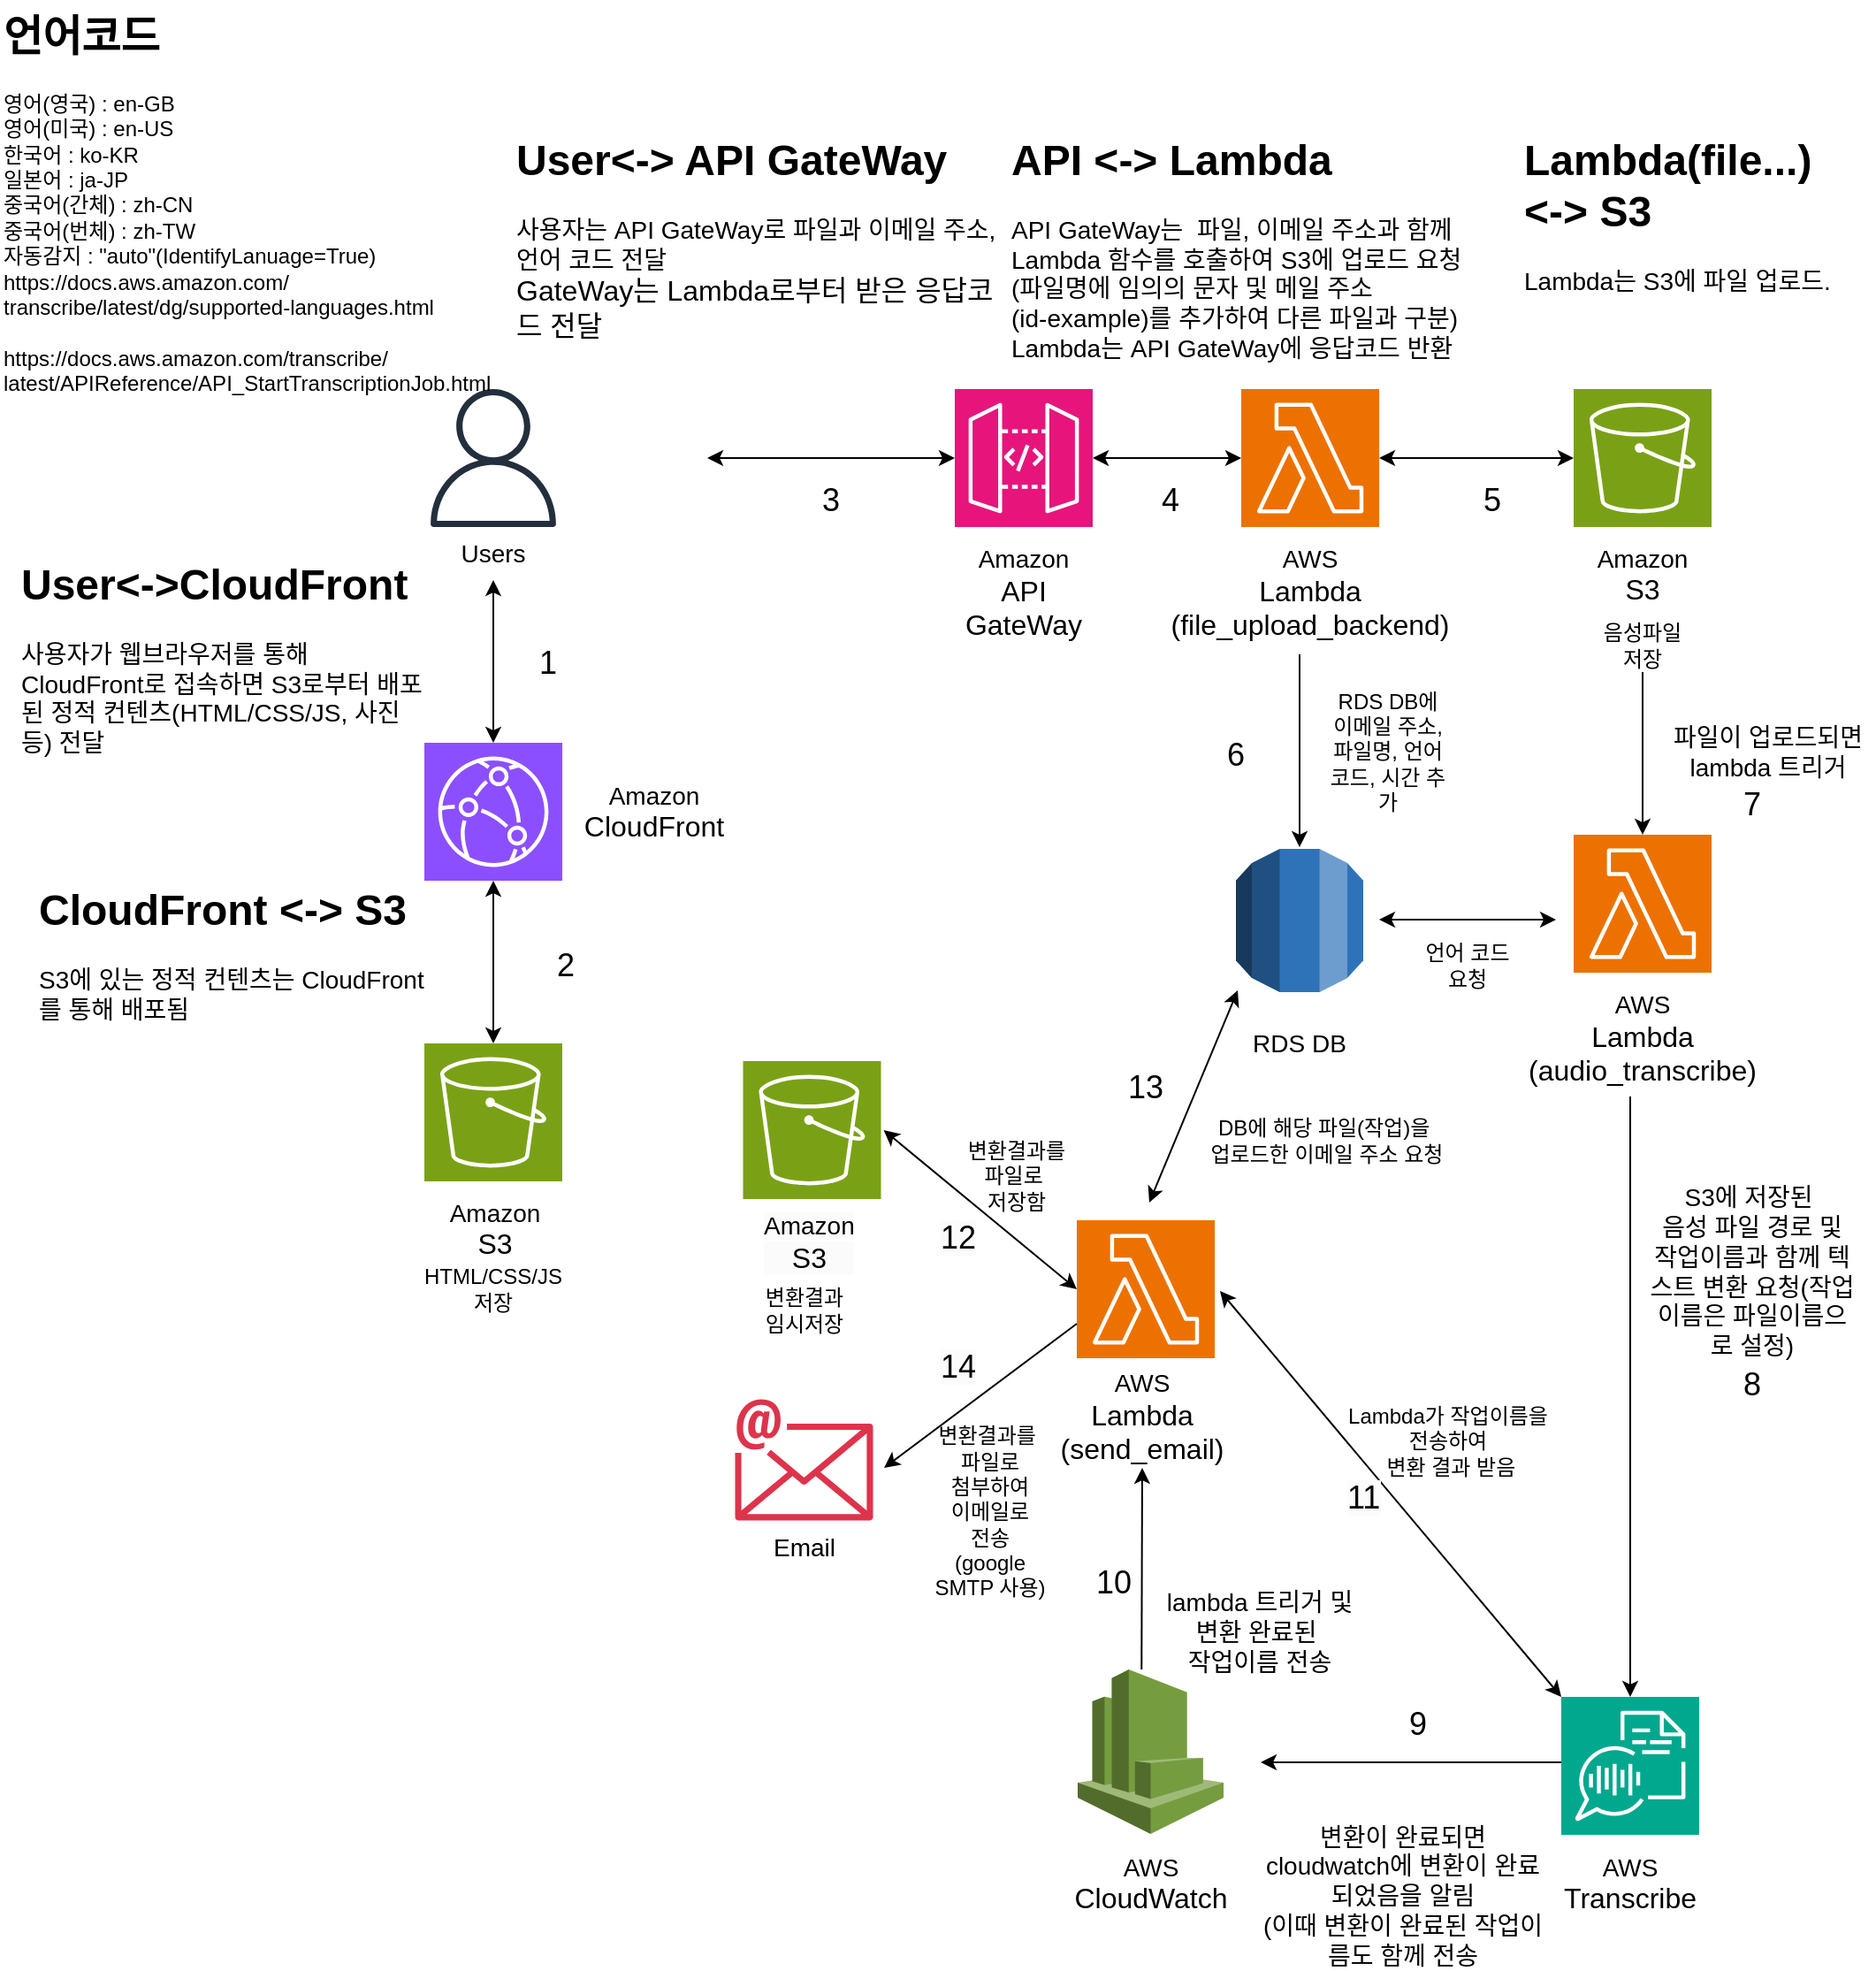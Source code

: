 <mxfile version="24.2.5" type="device">
  <diagram id="z8wLChDq7ZPtU9NFatnJ" name="페이지-1">
    <mxGraphModel dx="1091" dy="646" grid="1" gridSize="10" guides="1" tooltips="1" connect="1" arrows="1" fold="1" page="1" pageScale="1" pageWidth="1654" pageHeight="1169" math="0" shadow="0">
      <root>
        <mxCell id="0" />
        <mxCell id="1" parent="0" />
        <mxCell id="VQm-4jvtL0pOiQDvtHnD-1" value="" style="sketch=0;outlineConnect=0;fontColor=#232F3E;gradientColor=none;fillColor=#232F3D;strokeColor=none;dashed=0;verticalLabelPosition=bottom;verticalAlign=top;align=center;html=1;fontSize=12;fontStyle=0;aspect=fixed;pointerEvents=1;shape=mxgraph.aws4.user;" parent="1" vertex="1">
          <mxGeometry x="240" y="220" width="78" height="78" as="geometry" />
        </mxCell>
        <mxCell id="VQm-4jvtL0pOiQDvtHnD-2" value="" style="sketch=0;points=[[0,0,0],[0.25,0,0],[0.5,0,0],[0.75,0,0],[1,0,0],[0,1,0],[0.25,1,0],[0.5,1,0],[0.75,1,0],[1,1,0],[0,0.25,0],[0,0.5,0],[0,0.75,0],[1,0.25,0],[1,0.5,0],[1,0.75,0]];outlineConnect=0;fontColor=#232F3E;fillColor=#8C4FFF;strokeColor=#ffffff;dashed=0;verticalLabelPosition=bottom;verticalAlign=top;align=center;html=1;fontSize=12;fontStyle=0;aspect=fixed;shape=mxgraph.aws4.resourceIcon;resIcon=mxgraph.aws4.cloudfront;" parent="1" vertex="1">
          <mxGeometry x="240" y="420" width="78" height="78" as="geometry" />
        </mxCell>
        <mxCell id="VQm-4jvtL0pOiQDvtHnD-4" value="" style="sketch=0;points=[[0,0,0],[0.25,0,0],[0.5,0,0],[0.75,0,0],[1,0,0],[0,1,0],[0.25,1,0],[0.5,1,0],[0.75,1,0],[1,1,0],[0,0.25,0],[0,0.5,0],[0,0.75,0],[1,0.25,0],[1,0.5,0],[1,0.75,0]];outlineConnect=0;fontColor=#232F3E;fillColor=#ED7100;strokeColor=#ffffff;dashed=0;verticalLabelPosition=bottom;verticalAlign=top;align=center;html=1;fontSize=12;fontStyle=0;aspect=fixed;shape=mxgraph.aws4.resourceIcon;resIcon=mxgraph.aws4.lambda;" parent="1" vertex="1">
          <mxGeometry x="702" y="220" width="78" height="78" as="geometry" />
        </mxCell>
        <mxCell id="VQm-4jvtL0pOiQDvtHnD-5" value="" style="sketch=0;points=[[0,0,0],[0.25,0,0],[0.5,0,0],[0.75,0,0],[1,0,0],[0,1,0],[0.25,1,0],[0.5,1,0],[0.75,1,0],[1,1,0],[0,0.25,0],[0,0.5,0],[0,0.75,0],[1,0.25,0],[1,0.5,0],[1,0.75,0]];outlineConnect=0;fontColor=#232F3E;fillColor=#E7157B;strokeColor=#ffffff;dashed=0;verticalLabelPosition=bottom;verticalAlign=top;align=center;html=1;fontSize=12;fontStyle=0;aspect=fixed;shape=mxgraph.aws4.resourceIcon;resIcon=mxgraph.aws4.api_gateway;" parent="1" vertex="1">
          <mxGeometry x="540" y="220" width="78" height="78" as="geometry" />
        </mxCell>
        <mxCell id="VQm-4jvtL0pOiQDvtHnD-14" value="" style="sketch=0;points=[[0,0,0],[0.25,0,0],[0.5,0,0],[0.75,0,0],[1,0,0],[0,1,0],[0.25,1,0],[0.5,1,0],[0.75,1,0],[1,1,0],[0,0.25,0],[0,0.5,0],[0,0.75,0],[1,0.25,0],[1,0.5,0],[1,0.75,0]];outlineConnect=0;fontColor=#232F3E;fillColor=#7AA116;strokeColor=#ffffff;dashed=0;verticalLabelPosition=bottom;verticalAlign=top;align=center;html=1;fontSize=12;fontStyle=0;aspect=fixed;shape=mxgraph.aws4.resourceIcon;resIcon=mxgraph.aws4.s3;" parent="1" vertex="1">
          <mxGeometry x="240" y="590" width="78" height="78" as="geometry" />
        </mxCell>
        <mxCell id="VQm-4jvtL0pOiQDvtHnD-17" value="&lt;font style=&quot;font-size: 14px;&quot;&gt;Amazon&lt;/font&gt;&lt;div&gt;&lt;font size=&quot;3&quot;&gt;CloudFront&lt;/font&gt;&lt;/div&gt;" style="text;html=1;align=center;verticalAlign=middle;whiteSpace=wrap;rounded=0;" parent="1" vertex="1">
          <mxGeometry x="340" y="444" width="60" height="30" as="geometry" />
        </mxCell>
        <mxCell id="VQm-4jvtL0pOiQDvtHnD-18" value="&lt;font style=&quot;font-size: 14px;&quot;&gt;Amazon&lt;/font&gt;&lt;div&gt;&lt;font size=&quot;3&quot;&gt;S3&lt;/font&gt;&lt;/div&gt;" style="text;html=1;align=center;verticalAlign=middle;whiteSpace=wrap;rounded=0;" parent="1" vertex="1">
          <mxGeometry x="250" y="680" width="60" height="30" as="geometry" />
        </mxCell>
        <mxCell id="VQm-4jvtL0pOiQDvtHnD-19" value="&lt;font style=&quot;font-size: 14px;&quot;&gt;Amazon&lt;/font&gt;&lt;div&gt;&lt;font size=&quot;3&quot;&gt;API GateWay&lt;/font&gt;&lt;/div&gt;" style="text;html=1;align=center;verticalAlign=middle;whiteSpace=wrap;rounded=0;" parent="1" vertex="1">
          <mxGeometry x="549" y="320" width="60" height="30" as="geometry" />
        </mxCell>
        <mxCell id="VQm-4jvtL0pOiQDvtHnD-20" value="&lt;font style=&quot;font-size: 14px;&quot;&gt;AWS&lt;/font&gt;&lt;div&gt;&lt;font size=&quot;3&quot;&gt;Lambda&lt;/font&gt;&lt;/div&gt;&lt;div&gt;&lt;font size=&quot;3&quot;&gt;(file_upload_backend)&lt;/font&gt;&lt;/div&gt;" style="text;html=1;align=center;verticalAlign=middle;whiteSpace=wrap;rounded=0;" parent="1" vertex="1">
          <mxGeometry x="711" y="320" width="60" height="30" as="geometry" />
        </mxCell>
        <mxCell id="VQm-4jvtL0pOiQDvtHnD-24" value="&lt;font style=&quot;font-size: 14px;&quot;&gt;Users&lt;/font&gt;" style="text;html=1;align=center;verticalAlign=middle;whiteSpace=wrap;rounded=0;" parent="1" vertex="1">
          <mxGeometry x="249" y="298" width="60" height="30" as="geometry" />
        </mxCell>
        <mxCell id="o8QKxCzcUtY6lGwwL2rs-1" value="" style="sketch=0;points=[[0,0,0],[0.25,0,0],[0.5,0,0],[0.75,0,0],[1,0,0],[0,1,0],[0.25,1,0],[0.5,1,0],[0.75,1,0],[1,1,0],[0,0.25,0],[0,0.5,0],[0,0.75,0],[1,0.25,0],[1,0.5,0],[1,0.75,0]];outlineConnect=0;fontColor=#232F3E;fillColor=#01A88D;strokeColor=#ffffff;dashed=0;verticalLabelPosition=bottom;verticalAlign=top;align=center;html=1;fontSize=12;fontStyle=0;aspect=fixed;shape=mxgraph.aws4.resourceIcon;resIcon=mxgraph.aws4.transcribe;" parent="1" vertex="1">
          <mxGeometry x="883" y="959.5" width="78" height="78" as="geometry" />
        </mxCell>
        <mxCell id="o8QKxCzcUtY6lGwwL2rs-2" value="&lt;font style=&quot;font-size: 14px;&quot;&gt;AWS&lt;/font&gt;&lt;div&gt;&lt;font size=&quot;3&quot;&gt;Transcribe&lt;/font&gt;&lt;/div&gt;" style="text;html=1;align=center;verticalAlign=middle;whiteSpace=wrap;rounded=0;" parent="1" vertex="1">
          <mxGeometry x="892" y="1049.5" width="60" height="30" as="geometry" />
        </mxCell>
        <mxCell id="o8QKxCzcUtY6lGwwL2rs-6" value="" style="endArrow=classic;startArrow=classic;html=1;rounded=0;entryX=0.5;entryY=0;entryDx=0;entryDy=0;entryPerimeter=0;exitX=0.5;exitY=1;exitDx=0;exitDy=0;" parent="1" source="VQm-4jvtL0pOiQDvtHnD-24" target="VQm-4jvtL0pOiQDvtHnD-2" edge="1">
          <mxGeometry width="50" height="50" relative="1" as="geometry">
            <mxPoint x="320" y="270" as="sourcePoint" />
            <mxPoint x="420" y="270" as="targetPoint" />
          </mxGeometry>
        </mxCell>
        <mxCell id="o8QKxCzcUtY6lGwwL2rs-7" value="" style="endArrow=classic;startArrow=classic;html=1;rounded=0;entryX=0.5;entryY=0;entryDx=0;entryDy=0;entryPerimeter=0;exitX=0.5;exitY=1;exitDx=0;exitDy=0;exitPerimeter=0;" parent="1" source="VQm-4jvtL0pOiQDvtHnD-2" target="VQm-4jvtL0pOiQDvtHnD-14" edge="1">
          <mxGeometry width="50" height="50" relative="1" as="geometry">
            <mxPoint x="520" y="280" as="sourcePoint" />
            <mxPoint x="570" y="230" as="targetPoint" />
          </mxGeometry>
        </mxCell>
        <mxCell id="o8QKxCzcUtY6lGwwL2rs-10" value="" style="sketch=0;points=[[0,0,0],[0.25,0,0],[0.5,0,0],[0.75,0,0],[1,0,0],[0,1,0],[0.25,1,0],[0.5,1,0],[0.75,1,0],[1,1,0],[0,0.25,0],[0,0.5,0],[0,0.75,0],[1,0.25,0],[1,0.5,0],[1,0.75,0]];outlineConnect=0;fontColor=#232F3E;fillColor=#ED7100;strokeColor=#ffffff;dashed=0;verticalLabelPosition=bottom;verticalAlign=top;align=center;html=1;fontSize=12;fontStyle=0;aspect=fixed;shape=mxgraph.aws4.resourceIcon;resIcon=mxgraph.aws4.lambda;" parent="1" vertex="1">
          <mxGeometry x="890" y="472" width="78" height="78" as="geometry" />
        </mxCell>
        <mxCell id="o8QKxCzcUtY6lGwwL2rs-11" value="&lt;font style=&quot;font-size: 14px;&quot;&gt;AWS&lt;/font&gt;&lt;div&gt;&lt;font size=&quot;3&quot;&gt;Lambda&lt;/font&gt;&lt;/div&gt;&lt;div&gt;&lt;font size=&quot;3&quot;&gt;(audio_transcribe)&lt;/font&gt;&lt;/div&gt;" style="text;html=1;align=center;verticalAlign=middle;whiteSpace=wrap;rounded=0;" parent="1" vertex="1">
          <mxGeometry x="899" y="572" width="60" height="30" as="geometry" />
        </mxCell>
        <mxCell id="o8QKxCzcUtY6lGwwL2rs-13" value="" style="sketch=0;points=[[0,0,0],[0.25,0,0],[0.5,0,0],[0.75,0,0],[1,0,0],[0,1,0],[0.25,1,0],[0.5,1,0],[0.75,1,0],[1,1,0],[0,0.25,0],[0,0.5,0],[0,0.75,0],[1,0.25,0],[1,0.5,0],[1,0.75,0]];outlineConnect=0;fontColor=#232F3E;fillColor=#7AA116;strokeColor=#ffffff;dashed=0;verticalLabelPosition=bottom;verticalAlign=top;align=center;html=1;fontSize=12;fontStyle=0;aspect=fixed;shape=mxgraph.aws4.resourceIcon;resIcon=mxgraph.aws4.s3;" parent="1" vertex="1">
          <mxGeometry x="890" y="220" width="78" height="78" as="geometry" />
        </mxCell>
        <mxCell id="o8QKxCzcUtY6lGwwL2rs-14" value="&lt;font style=&quot;font-size: 14px;&quot;&gt;Amazon&lt;/font&gt;&lt;div&gt;&lt;font size=&quot;3&quot;&gt;S3&lt;/font&gt;&lt;/div&gt;" style="text;html=1;align=center;verticalAlign=middle;whiteSpace=wrap;rounded=0;" parent="1" vertex="1">
          <mxGeometry x="899" y="310" width="60" height="30" as="geometry" />
        </mxCell>
        <mxCell id="o8QKxCzcUtY6lGwwL2rs-15" value="" style="endArrow=classic;startArrow=classic;html=1;rounded=0;entryX=0;entryY=0.5;entryDx=0;entryDy=0;entryPerimeter=0;" parent="1" target="VQm-4jvtL0pOiQDvtHnD-5" edge="1">
          <mxGeometry width="50" height="50" relative="1" as="geometry">
            <mxPoint x="400" y="259" as="sourcePoint" />
            <mxPoint x="450" y="220" as="targetPoint" />
          </mxGeometry>
        </mxCell>
        <mxCell id="o8QKxCzcUtY6lGwwL2rs-16" value="" style="endArrow=classic;startArrow=classic;html=1;rounded=0;exitX=1;exitY=0.5;exitDx=0;exitDy=0;exitPerimeter=0;entryX=0;entryY=0.5;entryDx=0;entryDy=0;entryPerimeter=0;" parent="1" source="VQm-4jvtL0pOiQDvtHnD-5" target="VQm-4jvtL0pOiQDvtHnD-4" edge="1">
          <mxGeometry width="50" height="50" relative="1" as="geometry">
            <mxPoint x="630" y="260" as="sourcePoint" />
            <mxPoint x="700" y="260" as="targetPoint" />
          </mxGeometry>
        </mxCell>
        <mxCell id="o8QKxCzcUtY6lGwwL2rs-17" value="" style="endArrow=classic;startArrow=classic;html=1;rounded=0;entryX=0;entryY=0.5;entryDx=0;entryDy=0;entryPerimeter=0;exitX=1;exitY=0.5;exitDx=0;exitDy=0;exitPerimeter=0;" parent="1" source="VQm-4jvtL0pOiQDvtHnD-4" target="o8QKxCzcUtY6lGwwL2rs-13" edge="1">
          <mxGeometry width="50" height="50" relative="1" as="geometry">
            <mxPoint x="780" y="270" as="sourcePoint" />
            <mxPoint x="830" y="220" as="targetPoint" />
          </mxGeometry>
        </mxCell>
        <mxCell id="o8QKxCzcUtY6lGwwL2rs-21" value="HTML/CSS/JS 저장" style="text;html=1;align=center;verticalAlign=middle;whiteSpace=wrap;rounded=0;" parent="1" vertex="1">
          <mxGeometry x="249" y="714" width="60" height="30" as="geometry" />
        </mxCell>
        <mxCell id="o8QKxCzcUtY6lGwwL2rs-22" value="음성파일 저장" style="text;html=1;align=center;verticalAlign=middle;whiteSpace=wrap;rounded=0;" parent="1" vertex="1">
          <mxGeometry x="899" y="350" width="60" height="30" as="geometry" />
        </mxCell>
        <mxCell id="o8QKxCzcUtY6lGwwL2rs-23" value="&lt;h1 style=&quot;margin-top: 0px;&quot;&gt;User&amp;lt;-&amp;gt;CloudFront&lt;/h1&gt;&lt;div&gt;&lt;font style=&quot;font-size: 14px;&quot;&gt;사용자가 웹브라우저를 통해 CloudFront로 접속하면 S3로부터 배포된 정적 컨텐츠(HTML/CSS/JS, 사진 등) 전달&lt;/font&gt;&lt;/div&gt;" style="text;html=1;whiteSpace=wrap;overflow=hidden;rounded=0;" parent="1" vertex="1">
          <mxGeometry x="10" y="310" width="230" height="120" as="geometry" />
        </mxCell>
        <mxCell id="o8QKxCzcUtY6lGwwL2rs-24" value="&lt;h1 style=&quot;margin-top: 0px;&quot;&gt;CloudFront &amp;lt;-&amp;gt; S3&lt;/h1&gt;&lt;div&gt;&lt;font style=&quot;font-size: 14px;&quot;&gt;S3에 있는 정적 컨텐츠는 CloudFront를 통해 배포됨&lt;/font&gt;&lt;/div&gt;" style="text;html=1;whiteSpace=wrap;overflow=hidden;rounded=0;" parent="1" vertex="1">
          <mxGeometry x="20" y="494" width="230" height="120" as="geometry" />
        </mxCell>
        <mxCell id="o8QKxCzcUtY6lGwwL2rs-25" value="&lt;h1 style=&quot;margin-top: 0px;&quot;&gt;User&amp;lt;-&amp;gt; API GateWay&lt;/h1&gt;&lt;div&gt;&lt;font style=&quot;font-size: 14px;&quot;&gt;사용자는 API GateWay로 파일과 이메일 주소, 언어 코드 전달&lt;/font&gt;&lt;/div&gt;&lt;div&gt;&lt;font size=&quot;3&quot;&gt;GateWay는 Lambda로부터 받은 응답코드 전달&lt;/font&gt;&lt;/div&gt;" style="text;html=1;whiteSpace=wrap;overflow=hidden;rounded=0;" parent="1" vertex="1">
          <mxGeometry x="290" y="70" width="280" height="120" as="geometry" />
        </mxCell>
        <mxCell id="o8QKxCzcUtY6lGwwL2rs-32" value="&lt;h1 style=&quot;margin-top: 0px;&quot;&gt;API &amp;lt;-&amp;gt; Lambda&lt;/h1&gt;&lt;div&gt;&lt;span style=&quot;font-size: 14px;&quot;&gt;API GateWay는&amp;nbsp; 파일, 이메일 주소과 함께 Lambda 함수를 호출하여 S3에 업로드 요청&lt;/span&gt;&lt;/div&gt;&lt;div&gt;&lt;span style=&quot;font-size: 14px;&quot;&gt;(파일명에 임의의 문자 및 메일 주소&lt;/span&gt;&lt;/div&gt;&lt;div&gt;&lt;span style=&quot;font-size: 14px;&quot;&gt;(id-example)를 추가하여 다른 파일과 구분)&lt;/span&gt;&lt;/div&gt;&lt;div&gt;&lt;span style=&quot;font-size: 14px;&quot;&gt;Lambda는 API GateWay에 응답코드 반환&lt;/span&gt;&lt;/div&gt;" style="text;html=1;whiteSpace=wrap;overflow=hidden;rounded=0;" parent="1" vertex="1">
          <mxGeometry x="570" y="70" width="280" height="140" as="geometry" />
        </mxCell>
        <mxCell id="o8QKxCzcUtY6lGwwL2rs-33" value="&lt;h1 style=&quot;margin-top: 0px;&quot;&gt;Lambda(file...) &amp;lt;-&amp;gt; S3&lt;/h1&gt;&lt;div&gt;&lt;span style=&quot;font-size: 14px;&quot;&gt;Lambda는 S3에 파일 업로드.&lt;/span&gt;&lt;/div&gt;" style="text;html=1;whiteSpace=wrap;overflow=hidden;rounded=0;" parent="1" vertex="1">
          <mxGeometry x="860" y="70" width="180" height="130" as="geometry" />
        </mxCell>
        <mxCell id="D22U58HYBFkkRoks1HNR-3" value="&lt;span style=&quot;font-size: 14px;&quot;&gt;RDS DB&lt;/span&gt;" style="text;html=1;align=center;verticalAlign=middle;whiteSpace=wrap;rounded=0;" parent="1" vertex="1">
          <mxGeometry x="705" y="575" width="60" height="30" as="geometry" />
        </mxCell>
        <mxCell id="D22U58HYBFkkRoks1HNR-4" value="" style="endArrow=classic;html=1;rounded=0;entryX=0.5;entryY=0;entryDx=0;entryDy=0;entryPerimeter=0;" parent="1" edge="1">
          <mxGeometry width="50" height="50" relative="1" as="geometry">
            <mxPoint x="735" y="370" as="sourcePoint" />
            <mxPoint x="735" y="479" as="targetPoint" />
          </mxGeometry>
        </mxCell>
        <mxCell id="D22U58HYBFkkRoks1HNR-7" value="RDS DB에 이메일 주소, 파일명, 언어코드, 시간 추가" style="text;html=1;align=center;verticalAlign=middle;whiteSpace=wrap;rounded=0;" parent="1" vertex="1">
          <mxGeometry x="750" y="410" width="70" height="30" as="geometry" />
        </mxCell>
        <mxCell id="D22U58HYBFkkRoks1HNR-8" value="" style="outlineConnect=0;dashed=0;verticalLabelPosition=bottom;verticalAlign=top;align=center;html=1;shape=mxgraph.aws3.rds;fillColor=#2E73B8;gradientColor=none;" parent="1" vertex="1">
          <mxGeometry x="699" y="480" width="72" height="81" as="geometry" />
        </mxCell>
        <mxCell id="D22U58HYBFkkRoks1HNR-9" value="" style="outlineConnect=0;dashed=0;verticalLabelPosition=bottom;verticalAlign=top;align=center;html=1;shape=mxgraph.aws3.cloudwatch;fillColor=#759C3E;gradientColor=none;" parent="1" vertex="1">
          <mxGeometry x="609.5" y="944" width="82.5" height="93" as="geometry" />
        </mxCell>
        <mxCell id="D22U58HYBFkkRoks1HNR-10" value="&lt;font style=&quot;font-size: 14px;&quot;&gt;AWS&lt;/font&gt;&lt;div&gt;&lt;font size=&quot;3&quot;&gt;CloudWatch&lt;/font&gt;&lt;/div&gt;" style="text;html=1;align=center;verticalAlign=middle;whiteSpace=wrap;rounded=0;" parent="1" vertex="1">
          <mxGeometry x="620.75" y="1049.5" width="60" height="30" as="geometry" />
        </mxCell>
        <mxCell id="D22U58HYBFkkRoks1HNR-11" value="" style="endArrow=classic;html=1;rounded=0;entryX=0.5;entryY=0;entryDx=0;entryDy=0;entryPerimeter=0;exitX=0.5;exitY=1;exitDx=0;exitDy=0;" parent="1" source="o8QKxCzcUtY6lGwwL2rs-22" target="o8QKxCzcUtY6lGwwL2rs-10" edge="1">
          <mxGeometry width="50" height="50" relative="1" as="geometry">
            <mxPoint x="1160" y="370" as="sourcePoint" />
            <mxPoint x="1260" y="360" as="targetPoint" />
          </mxGeometry>
        </mxCell>
        <mxCell id="D22U58HYBFkkRoks1HNR-12" value="&lt;font style=&quot;font-size: 14px;&quot;&gt;S3에 저장된&amp;nbsp;&lt;/font&gt;&lt;div style=&quot;font-size: 14px;&quot;&gt;&lt;font style=&quot;font-size: 14px;&quot;&gt;음성 파일 경로 및 작업이름과 함께 텍스트 변환 요청(작업이름은 파일이름으로 설정)&lt;/font&gt;&lt;/div&gt;" style="text;html=1;align=center;verticalAlign=middle;whiteSpace=wrap;rounded=0;" parent="1" vertex="1">
          <mxGeometry x="931" y="704" width="120" height="30" as="geometry" />
        </mxCell>
        <mxCell id="D22U58HYBFkkRoks1HNR-14" value="&lt;font style=&quot;font-size: 14px;&quot;&gt;변환이 완료되면 cloudwatch에 변환이 완료되었음을 알림&lt;/font&gt;&lt;div&gt;&lt;font style=&quot;font-size: 14px;&quot;&gt;(이때 변환이 완료된 작업이름도 함께 전송&lt;/font&gt;&lt;/div&gt;" style="text;html=1;align=center;verticalAlign=middle;whiteSpace=wrap;rounded=0;" parent="1" vertex="1">
          <mxGeometry x="713" y="1056.5" width="161" height="30" as="geometry" />
        </mxCell>
        <mxCell id="D22U58HYBFkkRoks1HNR-15" value="" style="sketch=0;points=[[0,0,0],[0.25,0,0],[0.5,0,0],[0.75,0,0],[1,0,0],[0,1,0],[0.25,1,0],[0.5,1,0],[0.75,1,0],[1,1,0],[0,0.25,0],[0,0.5,0],[0,0.75,0],[1,0.25,0],[1,0.5,0],[1,0.75,0]];outlineConnect=0;fontColor=#232F3E;fillColor=#ED7100;strokeColor=#ffffff;dashed=0;verticalLabelPosition=bottom;verticalAlign=top;align=center;html=1;fontSize=12;fontStyle=0;aspect=fixed;shape=mxgraph.aws4.resourceIcon;resIcon=mxgraph.aws4.lambda;" parent="1" vertex="1">
          <mxGeometry x="609" y="690" width="78" height="78" as="geometry" />
        </mxCell>
        <mxCell id="D22U58HYBFkkRoks1HNR-16" value="" style="endArrow=classic;html=1;rounded=0;" parent="1" edge="1">
          <mxGeometry width="50" height="50" relative="1" as="geometry">
            <mxPoint x="645.63" y="944" as="sourcePoint" />
            <mxPoint x="646" y="830" as="targetPoint" />
          </mxGeometry>
        </mxCell>
        <mxCell id="D22U58HYBFkkRoks1HNR-18" value="&lt;font style=&quot;font-size: 14px;&quot;&gt;파일이 업로드되면 lambda 트리거&lt;/font&gt;" style="text;html=1;align=center;verticalAlign=middle;whiteSpace=wrap;rounded=0;" parent="1" vertex="1">
          <mxGeometry x="940" y="410" width="120" height="30" as="geometry" />
        </mxCell>
        <mxCell id="D22U58HYBFkkRoks1HNR-19" value="" style="endArrow=classic;html=1;rounded=0;entryX=0.5;entryY=0;entryDx=0;entryDy=0;entryPerimeter=0;" parent="1" target="o8QKxCzcUtY6lGwwL2rs-1" edge="1">
          <mxGeometry width="50" height="50" relative="1" as="geometry">
            <mxPoint x="922" y="620" as="sourcePoint" />
            <mxPoint x="1001" y="670" as="targetPoint" />
          </mxGeometry>
        </mxCell>
        <mxCell id="D22U58HYBFkkRoks1HNR-20" value="" style="endArrow=classic;html=1;rounded=0;" parent="1" edge="1">
          <mxGeometry width="50" height="50" relative="1" as="geometry">
            <mxPoint x="883" y="996.5" as="sourcePoint" />
            <mxPoint x="713" y="996.5" as="targetPoint" />
          </mxGeometry>
        </mxCell>
        <mxCell id="D22U58HYBFkkRoks1HNR-21" value="&lt;font style=&quot;font-size: 14px;&quot;&gt;AWS&lt;/font&gt;&lt;div&gt;&lt;font size=&quot;3&quot;&gt;Lambda&lt;/font&gt;&lt;/div&gt;&lt;div&gt;&lt;font size=&quot;3&quot;&gt;(send_email)&lt;/font&gt;&lt;/div&gt;" style="text;html=1;align=center;verticalAlign=middle;whiteSpace=wrap;rounded=0;" parent="1" vertex="1">
          <mxGeometry x="615.75" y="786" width="60" height="30" as="geometry" />
        </mxCell>
        <mxCell id="D22U58HYBFkkRoks1HNR-22" value="&lt;font style=&quot;font-size: 14px;&quot;&gt;lambda 트리거 및 변환 완료된&amp;nbsp;&lt;/font&gt;&lt;div&gt;&lt;font style=&quot;font-size: 14px;&quot;&gt;작업이름 전송&lt;/font&gt;&lt;/div&gt;" style="text;html=1;align=center;verticalAlign=middle;whiteSpace=wrap;rounded=0;" parent="1" vertex="1">
          <mxGeometry x="652.5" y="908" width="119" height="30" as="geometry" />
        </mxCell>
        <mxCell id="D22U58HYBFkkRoks1HNR-24" value="" style="endArrow=classic;startArrow=classic;html=1;rounded=0;" parent="1" edge="1">
          <mxGeometry width="50" height="50" relative="1" as="geometry">
            <mxPoint x="650" y="680" as="sourcePoint" />
            <mxPoint x="700" y="560" as="targetPoint" />
          </mxGeometry>
        </mxCell>
        <mxCell id="D22U58HYBFkkRoks1HNR-25" value="&lt;font style=&quot;font-size: 18px;&quot;&gt;1&lt;/font&gt;" style="text;html=1;align=center;verticalAlign=middle;whiteSpace=wrap;rounded=0;" parent="1" vertex="1">
          <mxGeometry x="280" y="360" width="60" height="30" as="geometry" />
        </mxCell>
        <mxCell id="D22U58HYBFkkRoks1HNR-26" value="&lt;font style=&quot;font-size: 18px;&quot;&gt;2&lt;/font&gt;" style="text;html=1;align=center;verticalAlign=middle;whiteSpace=wrap;rounded=0;" parent="1" vertex="1">
          <mxGeometry x="290" y="531" width="60" height="30" as="geometry" />
        </mxCell>
        <mxCell id="D22U58HYBFkkRoks1HNR-27" value="&lt;font style=&quot;font-size: 18px;&quot;&gt;3&lt;/font&gt;" style="text;html=1;align=center;verticalAlign=middle;whiteSpace=wrap;rounded=0;" parent="1" vertex="1">
          <mxGeometry x="440" y="268" width="60" height="30" as="geometry" />
        </mxCell>
        <mxCell id="D22U58HYBFkkRoks1HNR-28" value="&lt;font style=&quot;font-size: 18px;&quot;&gt;4&lt;/font&gt;" style="text;html=1;align=center;verticalAlign=middle;whiteSpace=wrap;rounded=0;" parent="1" vertex="1">
          <mxGeometry x="631.5" y="268" width="60" height="30" as="geometry" />
        </mxCell>
        <mxCell id="D22U58HYBFkkRoks1HNR-29" value="&lt;font style=&quot;font-size: 18px;&quot;&gt;5&lt;/font&gt;" style="text;html=1;align=center;verticalAlign=middle;whiteSpace=wrap;rounded=0;" parent="1" vertex="1">
          <mxGeometry x="813.5" y="268" width="60" height="30" as="geometry" />
        </mxCell>
        <mxCell id="D22U58HYBFkkRoks1HNR-30" value="&lt;font style=&quot;font-size: 18px;&quot;&gt;7&lt;/font&gt;" style="text;html=1;align=center;verticalAlign=middle;whiteSpace=wrap;rounded=0;" parent="1" vertex="1">
          <mxGeometry x="961" y="440" width="60" height="30" as="geometry" />
        </mxCell>
        <mxCell id="D22U58HYBFkkRoks1HNR-31" value="&lt;font style=&quot;font-size: 18px;&quot;&gt;8&lt;/font&gt;" style="text;html=1;align=center;verticalAlign=middle;whiteSpace=wrap;rounded=0;" parent="1" vertex="1">
          <mxGeometry x="961" y="768" width="60" height="30" as="geometry" />
        </mxCell>
        <mxCell id="D22U58HYBFkkRoks1HNR-32" value="&lt;font style=&quot;font-size: 18px;&quot;&gt;9&lt;/font&gt;" style="text;html=1;align=center;verticalAlign=middle;whiteSpace=wrap;rounded=0;" parent="1" vertex="1">
          <mxGeometry x="771.5" y="959.5" width="60" height="30" as="geometry" />
        </mxCell>
        <mxCell id="D22U58HYBFkkRoks1HNR-33" value="&lt;font style=&quot;font-size: 18px;&quot;&gt;10&lt;/font&gt;" style="text;html=1;align=center;verticalAlign=middle;whiteSpace=wrap;rounded=0;" parent="1" vertex="1">
          <mxGeometry x="600" y="880" width="60" height="30" as="geometry" />
        </mxCell>
        <mxCell id="D22U58HYBFkkRoks1HNR-34" value="&lt;font style=&quot;font-size: 18px;&quot;&gt;13&lt;/font&gt;" style="text;html=1;align=center;verticalAlign=middle;whiteSpace=wrap;rounded=0;" parent="1" vertex="1">
          <mxGeometry x="618" y="600" width="60" height="30" as="geometry" />
        </mxCell>
        <mxCell id="D22U58HYBFkkRoks1HNR-35" value="&lt;div style=&quot;text-align: center;&quot;&gt;&lt;span style=&quot;background-color: initial; font-size: 18px;&quot;&gt;6&lt;/span&gt;&lt;/div&gt;" style="text;whiteSpace=wrap;html=1;" parent="1" vertex="1">
          <mxGeometry x="691.5" y="410" width="40" height="50" as="geometry" />
        </mxCell>
        <mxCell id="D22U58HYBFkkRoks1HNR-41" value="DB에 해당 파일(작업)을&amp;nbsp;&lt;div&gt;업로드한 이메일 주소 요청&lt;/div&gt;" style="text;html=1;align=center;verticalAlign=middle;whiteSpace=wrap;rounded=0;" parent="1" vertex="1">
          <mxGeometry x="674" y="630" width="153" height="30" as="geometry" />
        </mxCell>
        <mxCell id="D22U58HYBFkkRoks1HNR-47" value="" style="endArrow=classic;startArrow=classic;html=1;rounded=0;entryX=0;entryY=0;entryDx=0;entryDy=0;entryPerimeter=0;" parent="1" target="o8QKxCzcUtY6lGwwL2rs-1" edge="1">
          <mxGeometry width="50" height="50" relative="1" as="geometry">
            <mxPoint x="690" y="730" as="sourcePoint" />
            <mxPoint x="810" y="780" as="targetPoint" />
          </mxGeometry>
        </mxCell>
        <mxCell id="D22U58HYBFkkRoks1HNR-48" value="&lt;span style=&quot;color: rgb(0, 0, 0); font-family: Helvetica; font-size: 18px; font-style: normal; font-variant-ligatures: normal; font-variant-caps: normal; font-weight: 400; letter-spacing: normal; orphans: 2; text-align: center; text-indent: 0px; text-transform: none; widows: 2; word-spacing: 0px; -webkit-text-stroke-width: 0px; white-space: normal; background-color: rgb(251, 251, 251); text-decoration-thickness: initial; text-decoration-style: initial; text-decoration-color: initial; display: inline !important; float: none;&quot;&gt;11&lt;/span&gt;" style="text;whiteSpace=wrap;html=1;" parent="1" vertex="1">
          <mxGeometry x="760" y="830" width="50" height="50" as="geometry" />
        </mxCell>
        <mxCell id="D22U58HYBFkkRoks1HNR-54" value="Lambda가 작업이름을 전송하여&lt;div&gt;&amp;nbsp;변환 결과 받음&lt;/div&gt;" style="text;html=1;align=center;verticalAlign=middle;whiteSpace=wrap;rounded=0;" parent="1" vertex="1">
          <mxGeometry x="760" y="800" width="118" height="30" as="geometry" />
        </mxCell>
        <mxCell id="D22U58HYBFkkRoks1HNR-56" value="" style="sketch=0;points=[[0,0,0],[0.25,0,0],[0.5,0,0],[0.75,0,0],[1,0,0],[0,1,0],[0.25,1,0],[0.5,1,0],[0.75,1,0],[1,1,0],[0,0.25,0],[0,0.5,0],[0,0.75,0],[1,0.25,0],[1,0.5,0],[1,0.75,0]];outlineConnect=0;fontColor=#232F3E;fillColor=#7AA116;strokeColor=#ffffff;dashed=0;verticalLabelPosition=bottom;verticalAlign=top;align=center;html=1;fontSize=12;fontStyle=0;aspect=fixed;shape=mxgraph.aws4.resourceIcon;resIcon=mxgraph.aws4.s3;" parent="1" vertex="1">
          <mxGeometry x="420.25" y="600" width="78" height="78" as="geometry" />
        </mxCell>
        <mxCell id="D22U58HYBFkkRoks1HNR-57" value="&lt;font style=&quot;forced-color-adjust: none; color: rgb(0, 0, 0); font-family: Helvetica; font-style: normal; font-variant-ligatures: normal; font-variant-caps: normal; font-weight: 400; letter-spacing: normal; orphans: 2; text-align: center; text-indent: 0px; text-transform: none; widows: 2; word-spacing: 0px; -webkit-text-stroke-width: 0px; white-space: normal; background-color: rgb(251, 251, 251); text-decoration-thickness: initial; text-decoration-style: initial; text-decoration-color: initial; font-size: 14px;&quot;&gt;Amazon&lt;/font&gt;&lt;div style=&quot;forced-color-adjust: none; color: rgb(0, 0, 0); font-family: Helvetica; font-size: 12px; font-style: normal; font-variant-ligatures: normal; font-variant-caps: normal; font-weight: 400; letter-spacing: normal; orphans: 2; text-align: center; text-indent: 0px; text-transform: none; widows: 2; word-spacing: 0px; -webkit-text-stroke-width: 0px; white-space: normal; background-color: rgb(251, 251, 251); text-decoration-thickness: initial; text-decoration-style: initial; text-decoration-color: initial;&quot;&gt;&lt;font size=&quot;3&quot; style=&quot;forced-color-adjust: none;&quot;&gt;S3&lt;/font&gt;&lt;/div&gt;" style="text;whiteSpace=wrap;html=1;" parent="1" vertex="1">
          <mxGeometry x="429.75" y="678" width="80" height="60" as="geometry" />
        </mxCell>
        <mxCell id="D22U58HYBFkkRoks1HNR-58" value="" style="endArrow=classic;startArrow=classic;html=1;rounded=0;entryX=0;entryY=0.5;entryDx=0;entryDy=0;entryPerimeter=0;" parent="1" target="D22U58HYBFkkRoks1HNR-15" edge="1">
          <mxGeometry width="50" height="50" relative="1" as="geometry">
            <mxPoint x="499.75" y="639" as="sourcePoint" />
            <mxPoint x="608.75" y="639" as="targetPoint" />
          </mxGeometry>
        </mxCell>
        <mxCell id="D22U58HYBFkkRoks1HNR-60" value="변환결과 임시저장" style="text;html=1;align=center;verticalAlign=middle;whiteSpace=wrap;rounded=0;" parent="1" vertex="1">
          <mxGeometry x="424.75" y="726" width="60" height="30" as="geometry" />
        </mxCell>
        <mxCell id="D22U58HYBFkkRoks1HNR-61" value="변환결과를 파일로&amp;nbsp;&lt;div&gt;저장함&lt;/div&gt;" style="text;html=1;align=center;verticalAlign=middle;whiteSpace=wrap;rounded=0;" parent="1" vertex="1">
          <mxGeometry x="539.75" y="650" width="70" height="30" as="geometry" />
        </mxCell>
        <mxCell id="D22U58HYBFkkRoks1HNR-62" value="&lt;span style=&quot;color: rgb(0, 0, 0); font-family: Helvetica; font-size: 18px; font-style: normal; font-variant-ligatures: normal; font-variant-caps: normal; font-weight: 400; letter-spacing: normal; orphans: 2; text-align: center; text-indent: 0px; text-transform: none; widows: 2; word-spacing: 0px; -webkit-text-stroke-width: 0px; white-space: normal; background-color: rgb(251, 251, 251); text-decoration-thickness: initial; text-decoration-style: initial; text-decoration-color: initial; display: inline !important; float: none;&quot;&gt;12&lt;/span&gt;" style="text;whiteSpace=wrap;html=1;" parent="1" vertex="1">
          <mxGeometry x="530" y="683" width="50" height="50" as="geometry" />
        </mxCell>
        <mxCell id="D22U58HYBFkkRoks1HNR-65" value="" style="endArrow=classic;html=1;rounded=0;exitX=0;exitY=0.75;exitDx=0;exitDy=0;exitPerimeter=0;" parent="1" source="D22U58HYBFkkRoks1HNR-15" edge="1">
          <mxGeometry width="50" height="50" relative="1" as="geometry">
            <mxPoint x="480" y="980" as="sourcePoint" />
            <mxPoint x="500" y="830" as="targetPoint" />
          </mxGeometry>
        </mxCell>
        <mxCell id="D22U58HYBFkkRoks1HNR-66" value="&lt;span style=&quot;color: rgb(0, 0, 0); font-family: Helvetica; font-size: 18px; font-style: normal; font-variant-ligatures: normal; font-variant-caps: normal; font-weight: 400; letter-spacing: normal; orphans: 2; text-align: center; text-indent: 0px; text-transform: none; widows: 2; word-spacing: 0px; -webkit-text-stroke-width: 0px; white-space: normal; background-color: rgb(251, 251, 251); text-decoration-thickness: initial; text-decoration-style: initial; text-decoration-color: initial; display: inline !important; float: none;&quot;&gt;14&lt;/span&gt;" style="text;whiteSpace=wrap;html=1;" parent="1" vertex="1">
          <mxGeometry x="530" y="756" width="50" height="50" as="geometry" />
        </mxCell>
        <mxCell id="D22U58HYBFkkRoks1HNR-69" value="변환결과를&amp;nbsp;&lt;div&gt;파일로&lt;/div&gt;&lt;div&gt;첨부하여&lt;div&gt;&lt;div&gt;이메일로&lt;/div&gt;&lt;div&gt;전송&lt;/div&gt;&lt;/div&gt;&lt;/div&gt;&lt;div&gt;(google&lt;/div&gt;&lt;div&gt;SMTP 사용)&lt;/div&gt;" style="text;html=1;align=center;verticalAlign=middle;whiteSpace=wrap;rounded=0;" parent="1" vertex="1">
          <mxGeometry x="520" y="840" width="80" height="30" as="geometry" />
        </mxCell>
        <mxCell id="ps_gswl1POyyzzanG8bs-1" value="" style="sketch=0;outlineConnect=0;fontColor=#232F3E;gradientColor=none;fillColor=#DD344C;strokeColor=none;dashed=0;verticalLabelPosition=bottom;verticalAlign=top;align=center;html=1;fontSize=12;fontStyle=0;aspect=fixed;shape=mxgraph.aws4.email;" parent="1" vertex="1">
          <mxGeometry x="415.75" y="791" width="78" height="69" as="geometry" />
        </mxCell>
        <mxCell id="ps_gswl1POyyzzanG8bs-3" value="&lt;div style=&quot;&quot;&gt;&lt;span style=&quot;font-size: 14px;&quot;&gt;Email&lt;/span&gt;&lt;/div&gt;" style="text;whiteSpace=wrap;html=1;align=center;" parent="1" vertex="1">
          <mxGeometry x="419.75" y="860" width="70" height="44" as="geometry" />
        </mxCell>
        <mxCell id="ps_gswl1POyyzzanG8bs-6" value="&lt;h1 style=&quot;margin-top: 0px;&quot;&gt;언어코드&lt;/h1&gt;&lt;div&gt;영어(영국) : en-GB&lt;/div&gt;&lt;div&gt;영어(미국) : en-US&lt;/div&gt;&lt;div&gt;한국어 : ko-KR&lt;/div&gt;&lt;div&gt;일본어 : ja-JP&lt;/div&gt;&lt;div&gt;중국어(간체) : zh-CN&lt;/div&gt;&lt;div&gt;중국어(번체) : zh-TW&lt;/div&gt;&lt;div&gt;자동감지 : &quot;auto&quot;(IdentifyLanuage=True)&lt;/div&gt;&lt;div&gt;https://docs.aws.amazon.com/&lt;/div&gt;&lt;div&gt;transcribe/latest/dg/supported-languages.html&lt;br&gt;&lt;/div&gt;&lt;div&gt;&lt;br&gt;&lt;/div&gt;&lt;div&gt;https://docs.aws.amazon.com/transcribe/&lt;/div&gt;&lt;div&gt;latest/APIReference/API_StartTranscriptionJob.html&lt;br&gt;&lt;/div&gt;" style="text;html=1;whiteSpace=wrap;overflow=hidden;rounded=0;" parent="1" vertex="1">
          <mxGeometry width="280" height="240" as="geometry" />
        </mxCell>
        <mxCell id="hnmxEnPNSBIWLTDV8on5-1" value="" style="endArrow=classic;startArrow=classic;html=1;rounded=0;" parent="1" edge="1">
          <mxGeometry width="50" height="50" relative="1" as="geometry">
            <mxPoint x="780" y="520" as="sourcePoint" />
            <mxPoint x="880" y="520" as="targetPoint" />
          </mxGeometry>
        </mxCell>
        <mxCell id="hnmxEnPNSBIWLTDV8on5-2" value="언어 코드 요청" style="text;html=1;align=center;verticalAlign=middle;whiteSpace=wrap;rounded=0;" parent="1" vertex="1">
          <mxGeometry x="800" y="531" width="60" height="30" as="geometry" />
        </mxCell>
      </root>
    </mxGraphModel>
  </diagram>
</mxfile>
